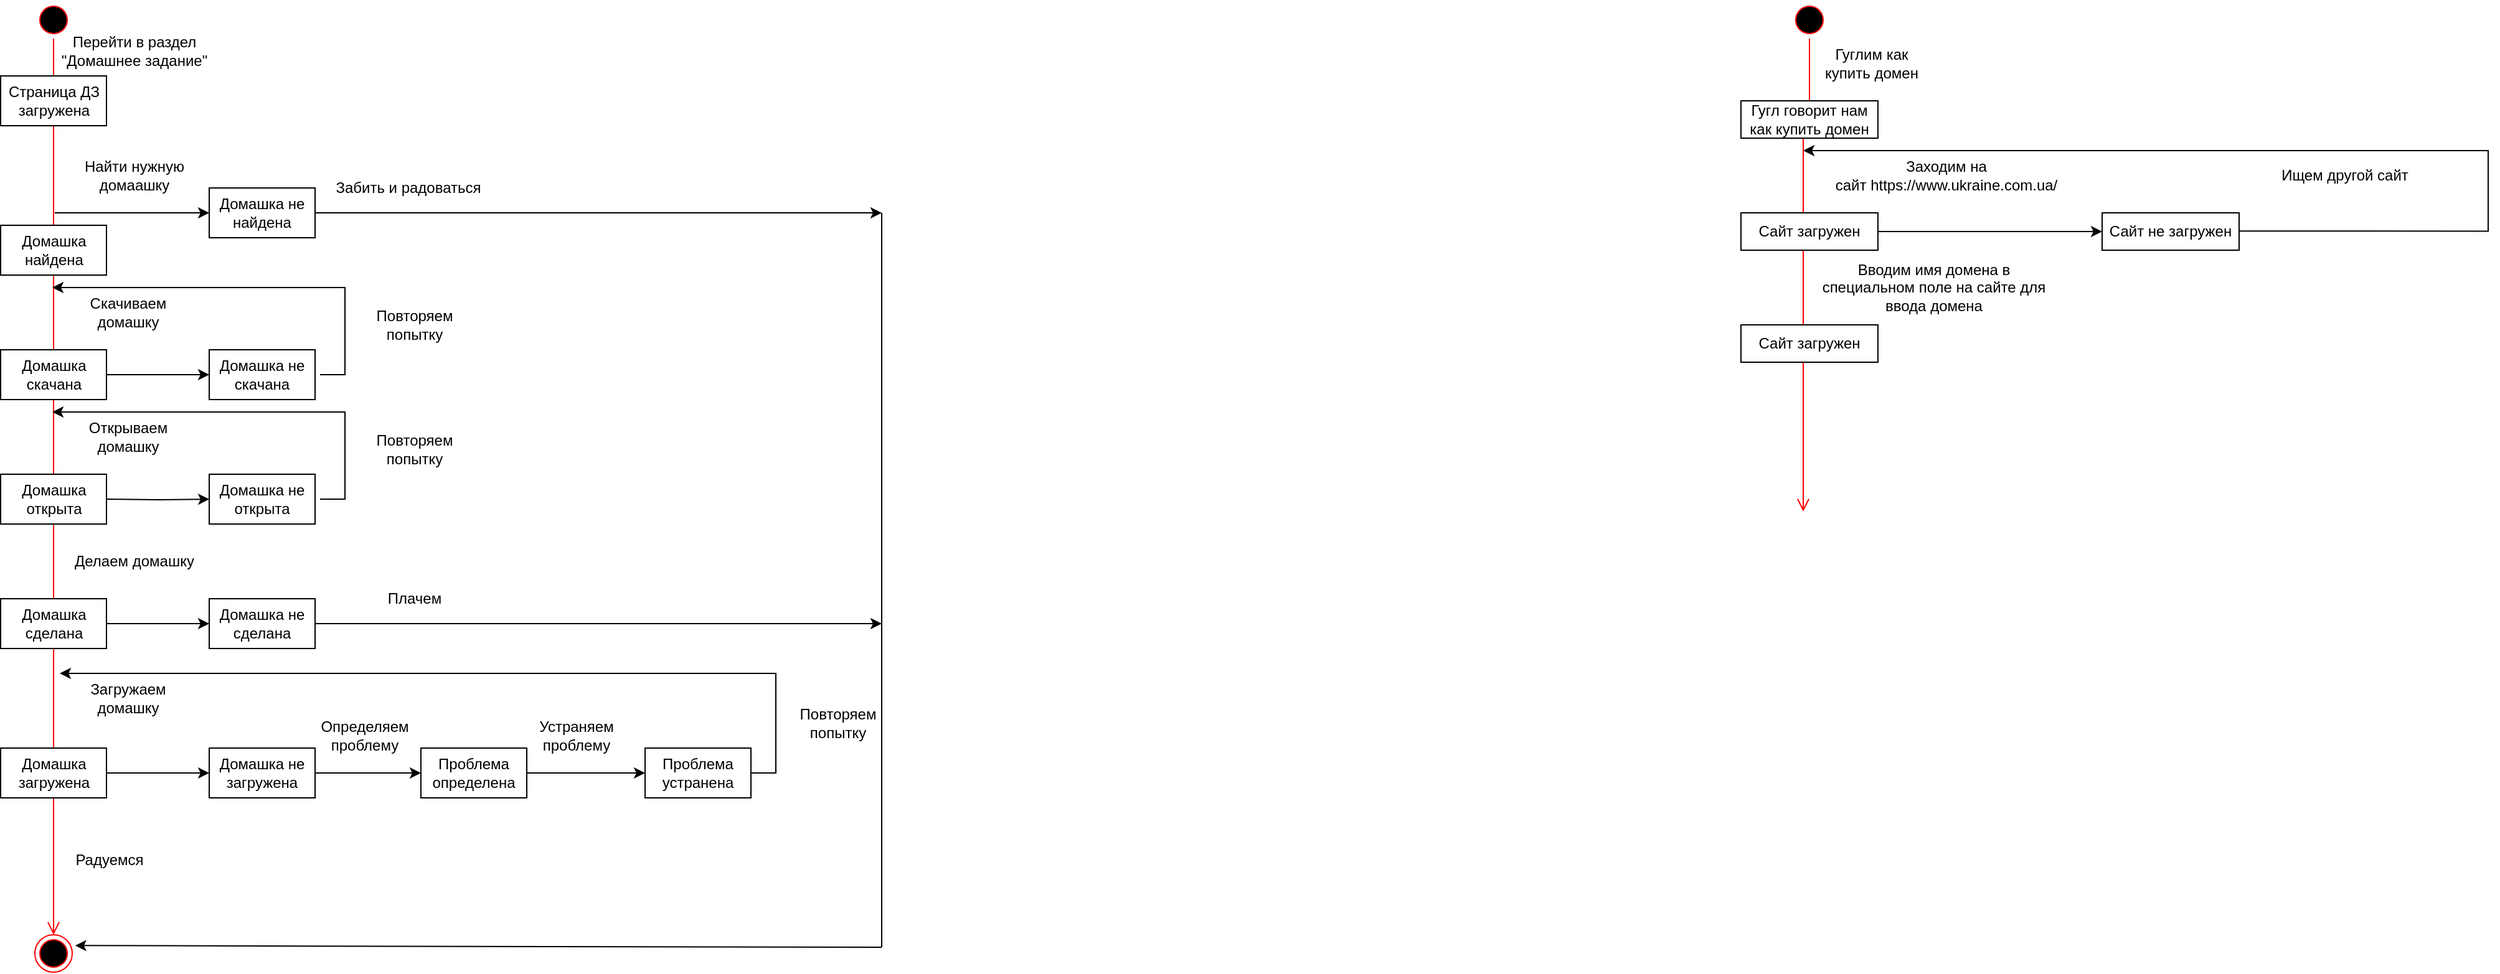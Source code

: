 <mxfile version="15.0.6" type="github">
  <diagram id="RWWzlrLUqUZTd2N9Jcue" name="Page-1">
    <mxGraphModel dx="716" dy="372" grid="1" gridSize="10" guides="1" tooltips="1" connect="1" arrows="1" fold="1" page="1" pageScale="1" pageWidth="192000" pageHeight="108000" math="0" shadow="0">
      <root>
        <mxCell id="0" />
        <mxCell id="1" parent="0" />
        <mxCell id="69hNL4aNgv2TUrD7TsJn-2" value="" style="ellipse;html=1;shape=startState;fillColor=#000000;strokeColor=#ff0000;" vertex="1" parent="1">
          <mxGeometry x="540" y="20" width="30" height="30" as="geometry" />
        </mxCell>
        <mxCell id="69hNL4aNgv2TUrD7TsJn-3" value="" style="edgeStyle=orthogonalEdgeStyle;html=1;verticalAlign=bottom;endArrow=open;endSize=8;strokeColor=#ff0000;" edge="1" source="69hNL4aNgv2TUrD7TsJn-2" parent="1">
          <mxGeometry relative="1" as="geometry">
            <mxPoint x="555" y="310" as="targetPoint" />
          </mxGeometry>
        </mxCell>
        <mxCell id="69hNL4aNgv2TUrD7TsJn-4" value="Скачиваем домашку" style="text;html=1;strokeColor=none;fillColor=none;align=center;verticalAlign=middle;whiteSpace=wrap;rounded=0;" vertex="1" parent="1">
          <mxGeometry x="560" y="260" width="110" height="20" as="geometry" />
        </mxCell>
        <mxCell id="69hNL4aNgv2TUrD7TsJn-32" style="edgeStyle=orthogonalEdgeStyle;rounded=0;orthogonalLoop=1;jettySize=auto;html=1;exitX=1;exitY=0.5;exitDx=0;exitDy=0;" edge="1" parent="1" source="69hNL4aNgv2TUrD7TsJn-5" target="69hNL4aNgv2TUrD7TsJn-31">
          <mxGeometry relative="1" as="geometry" />
        </mxCell>
        <mxCell id="69hNL4aNgv2TUrD7TsJn-8" value="Перейти в раздел &quot;Домашнее задание&quot;" style="text;html=1;strokeColor=none;fillColor=none;align=center;verticalAlign=middle;whiteSpace=wrap;rounded=0;" vertex="1" parent="1">
          <mxGeometry x="560" y="50" width="120" height="20" as="geometry" />
        </mxCell>
        <mxCell id="69hNL4aNgv2TUrD7TsJn-10" value="Найти нужную домаашку" style="text;html=1;strokeColor=none;fillColor=none;align=center;verticalAlign=middle;whiteSpace=wrap;rounded=0;" vertex="1" parent="1">
          <mxGeometry x="560" y="150" width="120" height="20" as="geometry" />
        </mxCell>
        <mxCell id="69hNL4aNgv2TUrD7TsJn-11" value="" style="edgeStyle=orthogonalEdgeStyle;html=1;verticalAlign=bottom;endArrow=open;endSize=8;strokeColor=#ff0000;entryX=0.5;entryY=0;entryDx=0;entryDy=0;" edge="1" parent="1" source="69hNL4aNgv2TUrD7TsJn-2" target="69hNL4aNgv2TUrD7TsJn-64">
          <mxGeometry relative="1" as="geometry">
            <mxPoint x="555" y="760" as="targetPoint" />
            <mxPoint x="555" y="50" as="sourcePoint" />
            <Array as="points" />
          </mxGeometry>
        </mxCell>
        <mxCell id="69hNL4aNgv2TUrD7TsJn-14" value="" style="endArrow=classic;html=1;" edge="1" parent="1">
          <mxGeometry width="50" height="50" relative="1" as="geometry">
            <mxPoint x="556" y="190" as="sourcePoint" />
            <mxPoint x="680" y="190" as="targetPoint" />
          </mxGeometry>
        </mxCell>
        <mxCell id="69hNL4aNgv2TUrD7TsJn-17" value="Домашка найдена" style="rounded=0;whiteSpace=wrap;html=1;" vertex="1" parent="1">
          <mxGeometry x="512.5" y="200" width="85" height="40" as="geometry" />
        </mxCell>
        <mxCell id="69hNL4aNgv2TUrD7TsJn-21" style="edgeStyle=orthogonalEdgeStyle;rounded=0;orthogonalLoop=1;jettySize=auto;html=1;exitX=1;exitY=0.5;exitDx=0;exitDy=0;" edge="1" parent="1" source="69hNL4aNgv2TUrD7TsJn-18">
          <mxGeometry relative="1" as="geometry">
            <mxPoint x="1220" y="190" as="targetPoint" />
          </mxGeometry>
        </mxCell>
        <mxCell id="69hNL4aNgv2TUrD7TsJn-18" value="Домашка не найдена" style="rounded=0;whiteSpace=wrap;html=1;" vertex="1" parent="1">
          <mxGeometry x="680" y="170" width="85" height="40" as="geometry" />
        </mxCell>
        <mxCell id="69hNL4aNgv2TUrD7TsJn-22" value="Забить и радоваться" style="text;html=1;strokeColor=none;fillColor=none;align=center;verticalAlign=middle;whiteSpace=wrap;rounded=0;" vertex="1" parent="1">
          <mxGeometry x="780" y="160" width="120" height="20" as="geometry" />
        </mxCell>
        <mxCell id="69hNL4aNgv2TUrD7TsJn-27" value="Открываем домашку" style="text;html=1;strokeColor=none;fillColor=none;align=center;verticalAlign=middle;whiteSpace=wrap;rounded=0;" vertex="1" parent="1">
          <mxGeometry x="560" y="360" width="110" height="20" as="geometry" />
        </mxCell>
        <mxCell id="69hNL4aNgv2TUrD7TsJn-28" value="Домашка открыта" style="rounded=0;whiteSpace=wrap;html=1;" vertex="1" parent="1">
          <mxGeometry x="512.5" y="400" width="85" height="40" as="geometry" />
        </mxCell>
        <mxCell id="69hNL4aNgv2TUrD7TsJn-29" value="Делаем домашку" style="text;html=1;strokeColor=none;fillColor=none;align=center;verticalAlign=middle;whiteSpace=wrap;rounded=0;" vertex="1" parent="1">
          <mxGeometry x="565" y="460" width="110" height="20" as="geometry" />
        </mxCell>
        <mxCell id="69hNL4aNgv2TUrD7TsJn-42" style="edgeStyle=orthogonalEdgeStyle;rounded=0;orthogonalLoop=1;jettySize=auto;html=1;exitX=1;exitY=0.5;exitDx=0;exitDy=0;" edge="1" parent="1" source="69hNL4aNgv2TUrD7TsJn-30" target="69hNL4aNgv2TUrD7TsJn-41">
          <mxGeometry relative="1" as="geometry" />
        </mxCell>
        <mxCell id="69hNL4aNgv2TUrD7TsJn-30" value="Домашка сделана" style="rounded=0;whiteSpace=wrap;html=1;" vertex="1" parent="1">
          <mxGeometry x="512.5" y="500" width="85" height="40" as="geometry" />
        </mxCell>
        <mxCell id="69hNL4aNgv2TUrD7TsJn-34" style="edgeStyle=orthogonalEdgeStyle;rounded=0;orthogonalLoop=1;jettySize=auto;html=1;" edge="1" parent="1">
          <mxGeometry relative="1" as="geometry">
            <mxPoint x="769" y="320" as="sourcePoint" />
            <mxPoint x="554" y="250" as="targetPoint" />
            <Array as="points">
              <mxPoint x="789" y="320" />
              <mxPoint x="789" y="250" />
            </Array>
          </mxGeometry>
        </mxCell>
        <mxCell id="69hNL4aNgv2TUrD7TsJn-31" value="Домашка не скачана" style="rounded=0;whiteSpace=wrap;html=1;" vertex="1" parent="1">
          <mxGeometry x="680" y="300" width="85" height="40" as="geometry" />
        </mxCell>
        <mxCell id="69hNL4aNgv2TUrD7TsJn-36" value="Повторяем попытку" style="text;html=1;strokeColor=none;fillColor=none;align=center;verticalAlign=middle;whiteSpace=wrap;rounded=0;" vertex="1" parent="1">
          <mxGeometry x="790" y="270" width="110" height="20" as="geometry" />
        </mxCell>
        <mxCell id="69hNL4aNgv2TUrD7TsJn-5" value="Домашка скачана" style="rounded=0;whiteSpace=wrap;html=1;" vertex="1" parent="1">
          <mxGeometry x="512.5" y="300" width="85" height="40" as="geometry" />
        </mxCell>
        <mxCell id="69hNL4aNgv2TUrD7TsJn-9" value="Страница ДЗ загружена" style="rounded=0;whiteSpace=wrap;html=1;" vertex="1" parent="1">
          <mxGeometry x="512.5" y="80" width="85" height="40" as="geometry" />
        </mxCell>
        <mxCell id="69hNL4aNgv2TUrD7TsJn-37" style="edgeStyle=orthogonalEdgeStyle;rounded=0;orthogonalLoop=1;jettySize=auto;html=1;exitX=1;exitY=0.5;exitDx=0;exitDy=0;" edge="1" parent="1" target="69hNL4aNgv2TUrD7TsJn-39">
          <mxGeometry relative="1" as="geometry">
            <mxPoint x="597.5" y="420" as="sourcePoint" />
          </mxGeometry>
        </mxCell>
        <mxCell id="69hNL4aNgv2TUrD7TsJn-38" style="edgeStyle=orthogonalEdgeStyle;rounded=0;orthogonalLoop=1;jettySize=auto;html=1;" edge="1" parent="1">
          <mxGeometry relative="1" as="geometry">
            <mxPoint x="769" y="420" as="sourcePoint" />
            <mxPoint x="554" y="350" as="targetPoint" />
            <Array as="points">
              <mxPoint x="789" y="420" />
              <mxPoint x="789" y="350" />
            </Array>
          </mxGeometry>
        </mxCell>
        <mxCell id="69hNL4aNgv2TUrD7TsJn-39" value="Домашка не открыта" style="rounded=0;whiteSpace=wrap;html=1;" vertex="1" parent="1">
          <mxGeometry x="680" y="400" width="85" height="40" as="geometry" />
        </mxCell>
        <mxCell id="69hNL4aNgv2TUrD7TsJn-40" value="Повторяем попытку" style="text;html=1;strokeColor=none;fillColor=none;align=center;verticalAlign=middle;whiteSpace=wrap;rounded=0;" vertex="1" parent="1">
          <mxGeometry x="790" y="370" width="110" height="20" as="geometry" />
        </mxCell>
        <mxCell id="69hNL4aNgv2TUrD7TsJn-44" style="edgeStyle=orthogonalEdgeStyle;rounded=0;orthogonalLoop=1;jettySize=auto;html=1;exitX=1;exitY=0.5;exitDx=0;exitDy=0;" edge="1" parent="1" source="69hNL4aNgv2TUrD7TsJn-41">
          <mxGeometry relative="1" as="geometry">
            <mxPoint x="1220" y="520" as="targetPoint" />
          </mxGeometry>
        </mxCell>
        <mxCell id="69hNL4aNgv2TUrD7TsJn-41" value="Домашка не сделана" style="rounded=0;whiteSpace=wrap;html=1;" vertex="1" parent="1">
          <mxGeometry x="680" y="500" width="85" height="40" as="geometry" />
        </mxCell>
        <mxCell id="69hNL4aNgv2TUrD7TsJn-45" value="Плачем" style="text;html=1;strokeColor=none;fillColor=none;align=center;verticalAlign=middle;whiteSpace=wrap;rounded=0;" vertex="1" parent="1">
          <mxGeometry x="790" y="490" width="110" height="20" as="geometry" />
        </mxCell>
        <mxCell id="69hNL4aNgv2TUrD7TsJn-46" value="Загружаем домашку" style="text;html=1;strokeColor=none;fillColor=none;align=center;verticalAlign=middle;whiteSpace=wrap;rounded=0;" vertex="1" parent="1">
          <mxGeometry x="560" y="570" width="110" height="20" as="geometry" />
        </mxCell>
        <mxCell id="69hNL4aNgv2TUrD7TsJn-50" style="edgeStyle=orthogonalEdgeStyle;rounded=0;orthogonalLoop=1;jettySize=auto;html=1;exitX=1;exitY=0.5;exitDx=0;exitDy=0;" edge="1" parent="1" source="69hNL4aNgv2TUrD7TsJn-48" target="69hNL4aNgv2TUrD7TsJn-49">
          <mxGeometry relative="1" as="geometry" />
        </mxCell>
        <mxCell id="69hNL4aNgv2TUrD7TsJn-48" value="Домашка загружена" style="rounded=0;whiteSpace=wrap;html=1;" vertex="1" parent="1">
          <mxGeometry x="512.5" y="620" width="85" height="40" as="geometry" />
        </mxCell>
        <mxCell id="69hNL4aNgv2TUrD7TsJn-52" style="edgeStyle=orthogonalEdgeStyle;rounded=0;orthogonalLoop=1;jettySize=auto;html=1;exitX=1;exitY=0.5;exitDx=0;exitDy=0;" edge="1" parent="1" source="69hNL4aNgv2TUrD7TsJn-49" target="69hNL4aNgv2TUrD7TsJn-51">
          <mxGeometry relative="1" as="geometry" />
        </mxCell>
        <mxCell id="69hNL4aNgv2TUrD7TsJn-49" value="Домашка не загружена" style="rounded=0;whiteSpace=wrap;html=1;" vertex="1" parent="1">
          <mxGeometry x="680" y="620" width="85" height="40" as="geometry" />
        </mxCell>
        <mxCell id="69hNL4aNgv2TUrD7TsJn-55" style="edgeStyle=orthogonalEdgeStyle;rounded=0;orthogonalLoop=1;jettySize=auto;html=1;exitX=1;exitY=0.5;exitDx=0;exitDy=0;" edge="1" parent="1" source="69hNL4aNgv2TUrD7TsJn-51" target="69hNL4aNgv2TUrD7TsJn-54">
          <mxGeometry relative="1" as="geometry" />
        </mxCell>
        <mxCell id="69hNL4aNgv2TUrD7TsJn-51" value="Проблема определена" style="rounded=0;whiteSpace=wrap;html=1;" vertex="1" parent="1">
          <mxGeometry x="850" y="620" width="85" height="40" as="geometry" />
        </mxCell>
        <mxCell id="69hNL4aNgv2TUrD7TsJn-53" value="Определяем проблему" style="text;html=1;strokeColor=none;fillColor=none;align=center;verticalAlign=middle;whiteSpace=wrap;rounded=0;" vertex="1" parent="1">
          <mxGeometry x="750" y="600" width="110" height="20" as="geometry" />
        </mxCell>
        <mxCell id="69hNL4aNgv2TUrD7TsJn-58" style="edgeStyle=orthogonalEdgeStyle;rounded=0;orthogonalLoop=1;jettySize=auto;html=1;exitX=1;exitY=0.5;exitDx=0;exitDy=0;" edge="1" parent="1" source="69hNL4aNgv2TUrD7TsJn-54">
          <mxGeometry relative="1" as="geometry">
            <mxPoint x="560" y="560" as="targetPoint" />
            <Array as="points">
              <mxPoint x="1135" y="640" />
              <mxPoint x="1135" y="560" />
            </Array>
          </mxGeometry>
        </mxCell>
        <mxCell id="69hNL4aNgv2TUrD7TsJn-54" value="Проблема устранена" style="rounded=0;whiteSpace=wrap;html=1;" vertex="1" parent="1">
          <mxGeometry x="1030" y="620" width="85" height="40" as="geometry" />
        </mxCell>
        <mxCell id="69hNL4aNgv2TUrD7TsJn-56" value="Устраняем проблему" style="text;html=1;strokeColor=none;fillColor=none;align=center;verticalAlign=middle;whiteSpace=wrap;rounded=0;" vertex="1" parent="1">
          <mxGeometry x="920" y="600" width="110" height="20" as="geometry" />
        </mxCell>
        <mxCell id="69hNL4aNgv2TUrD7TsJn-60" value="Повторяем попытку" style="text;html=1;strokeColor=none;fillColor=none;align=center;verticalAlign=middle;whiteSpace=wrap;rounded=0;" vertex="1" parent="1">
          <mxGeometry x="1130" y="590" width="110" height="20" as="geometry" />
        </mxCell>
        <mxCell id="69hNL4aNgv2TUrD7TsJn-63" value="Радуемся" style="text;html=1;strokeColor=none;fillColor=none;align=center;verticalAlign=middle;whiteSpace=wrap;rounded=0;" vertex="1" parent="1">
          <mxGeometry x="570" y="700" width="60" height="20" as="geometry" />
        </mxCell>
        <mxCell id="69hNL4aNgv2TUrD7TsJn-64" value="" style="ellipse;html=1;shape=endState;fillColor=#000000;strokeColor=#ff0000;" vertex="1" parent="1">
          <mxGeometry x="540" y="770" width="30" height="30" as="geometry" />
        </mxCell>
        <mxCell id="69hNL4aNgv2TUrD7TsJn-65" value="" style="endArrow=none;html=1;" edge="1" parent="1">
          <mxGeometry width="50" height="50" relative="1" as="geometry">
            <mxPoint x="1220" y="780" as="sourcePoint" />
            <mxPoint x="1220" y="190" as="targetPoint" />
          </mxGeometry>
        </mxCell>
        <mxCell id="69hNL4aNgv2TUrD7TsJn-66" value="" style="endArrow=classic;html=1;entryX=1.078;entryY=0.289;entryDx=0;entryDy=0;entryPerimeter=0;" edge="1" parent="1" target="69hNL4aNgv2TUrD7TsJn-64">
          <mxGeometry width="50" height="50" relative="1" as="geometry">
            <mxPoint x="1220" y="780" as="sourcePoint" />
            <mxPoint x="580" y="780" as="targetPoint" />
          </mxGeometry>
        </mxCell>
        <mxCell id="69hNL4aNgv2TUrD7TsJn-67" value="" style="ellipse;html=1;shape=startState;fillColor=#000000;strokeColor=#ff0000;" vertex="1" parent="1">
          <mxGeometry x="1950" y="20" width="30" height="30" as="geometry" />
        </mxCell>
        <mxCell id="69hNL4aNgv2TUrD7TsJn-68" value="" style="edgeStyle=orthogonalEdgeStyle;html=1;verticalAlign=bottom;endArrow=open;endSize=8;strokeColor=#ff0000;" edge="1" parent="1">
          <mxGeometry relative="1" as="geometry">
            <mxPoint x="1960" y="430" as="targetPoint" />
            <mxPoint x="1965" y="50" as="sourcePoint" />
            <Array as="points">
              <mxPoint x="1965" y="110" />
            </Array>
          </mxGeometry>
        </mxCell>
        <mxCell id="69hNL4aNgv2TUrD7TsJn-69" value="Гуглим как купить домен" style="text;html=1;strokeColor=none;fillColor=none;align=center;verticalAlign=middle;whiteSpace=wrap;rounded=0;" vertex="1" parent="1">
          <mxGeometry x="1970" y="60" width="90" height="20" as="geometry" />
        </mxCell>
        <mxCell id="69hNL4aNgv2TUrD7TsJn-70" value="Гугл говорит нам как купить домен" style="rounded=0;whiteSpace=wrap;html=1;" vertex="1" parent="1">
          <mxGeometry x="1910" y="100" width="110" height="30" as="geometry" />
        </mxCell>
        <mxCell id="69hNL4aNgv2TUrD7TsJn-71" value="Заходим на сайт&amp;nbsp;https://www.ukraine.com.ua/" style="text;html=1;strokeColor=none;fillColor=none;align=center;verticalAlign=middle;whiteSpace=wrap;rounded=0;" vertex="1" parent="1">
          <mxGeometry x="1980" y="150" width="190" height="20" as="geometry" />
        </mxCell>
        <mxCell id="69hNL4aNgv2TUrD7TsJn-76" style="edgeStyle=orthogonalEdgeStyle;rounded=0;orthogonalLoop=1;jettySize=auto;html=1;exitX=1;exitY=0.5;exitDx=0;exitDy=0;" edge="1" parent="1" source="69hNL4aNgv2TUrD7TsJn-72" target="69hNL4aNgv2TUrD7TsJn-75">
          <mxGeometry relative="1" as="geometry" />
        </mxCell>
        <mxCell id="69hNL4aNgv2TUrD7TsJn-72" value="Сайт загружен" style="rounded=0;whiteSpace=wrap;html=1;" vertex="1" parent="1">
          <mxGeometry x="1910" y="190" width="110" height="30" as="geometry" />
        </mxCell>
        <mxCell id="69hNL4aNgv2TUrD7TsJn-73" value="Вводим имя домена в специальном поле на сайте для ввода домена" style="text;html=1;strokeColor=none;fillColor=none;align=center;verticalAlign=middle;whiteSpace=wrap;rounded=0;" vertex="1" parent="1">
          <mxGeometry x="1970" y="240" width="190" height="20" as="geometry" />
        </mxCell>
        <mxCell id="69hNL4aNgv2TUrD7TsJn-74" value="Сайт загружен" style="rounded=0;whiteSpace=wrap;html=1;" vertex="1" parent="1">
          <mxGeometry x="1910" y="280" width="110" height="30" as="geometry" />
        </mxCell>
        <mxCell id="69hNL4aNgv2TUrD7TsJn-75" value="Сайт не загружен" style="rounded=0;whiteSpace=wrap;html=1;" vertex="1" parent="1">
          <mxGeometry x="2200" y="190" width="110" height="30" as="geometry" />
        </mxCell>
        <mxCell id="69hNL4aNgv2TUrD7TsJn-77" style="edgeStyle=orthogonalEdgeStyle;rounded=0;orthogonalLoop=1;jettySize=auto;html=1;exitX=1;exitY=0.5;exitDx=0;exitDy=0;" edge="1" parent="1">
          <mxGeometry relative="1" as="geometry">
            <mxPoint x="2310" y="204.66" as="sourcePoint" />
            <mxPoint x="1960" y="140" as="targetPoint" />
            <Array as="points">
              <mxPoint x="2510" y="205" />
              <mxPoint x="2510" y="140" />
            </Array>
          </mxGeometry>
        </mxCell>
        <mxCell id="69hNL4aNgv2TUrD7TsJn-78" value="Ищем другой сайт" style="text;html=1;strokeColor=none;fillColor=none;align=center;verticalAlign=middle;whiteSpace=wrap;rounded=0;" vertex="1" parent="1">
          <mxGeometry x="2300" y="150" width="190" height="20" as="geometry" />
        </mxCell>
      </root>
    </mxGraphModel>
  </diagram>
</mxfile>
